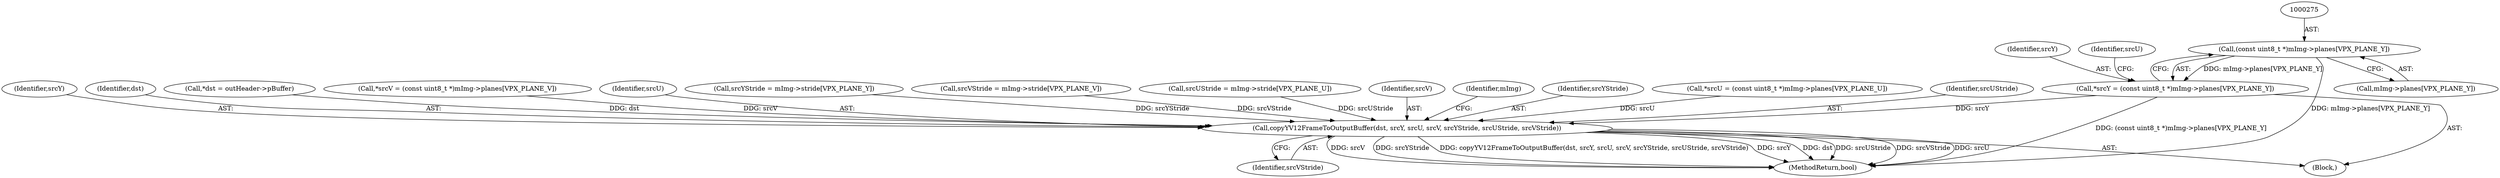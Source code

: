 digraph "0_Android_630ed150f7201ddadb00b8b8ce0c55c4cc6e8742@array" {
"1000274" [label="(Call,(const uint8_t *)mImg->planes[VPX_PLANE_Y])"];
"1000272" [label="(Call,*srcY = (const uint8_t *)mImg->planes[VPX_PLANE_Y])"];
"1000325" [label="(Call,copyYV12FrameToOutputBuffer(dst, srcY, srcU, srcV, srcYStride, srcUStride, srcVStride))"];
"1000330" [label="(Identifier,srcYStride)"];
"1000332" [label="(Identifier,srcVStride)"];
"1000282" [label="(Call,*srcU = (const uint8_t *)mImg->planes[VPX_PLANE_U])"];
"1000273" [label="(Identifier,srcY)"];
"1000283" [label="(Identifier,srcU)"];
"1000276" [label="(Call,mImg->planes[VPX_PLANE_Y])"];
"1000331" [label="(Identifier,srcUStride)"];
"1000325" [label="(Call,copyYV12FrameToOutputBuffer(dst, srcY, srcU, srcV, srcYStride, srcUStride, srcVStride))"];
"1000327" [label="(Identifier,srcY)"];
"1000326" [label="(Identifier,dst)"];
"1000266" [label="(Call,*dst = outHeader->pBuffer)"];
"1000292" [label="(Call,*srcV = (const uint8_t *)mImg->planes[VPX_PLANE_V])"];
"1000328" [label="(Identifier,srcU)"];
"1000302" [label="(Call,srcYStride = mImg->stride[VPX_PLANE_Y])"];
"1000318" [label="(Call,srcVStride = mImg->stride[VPX_PLANE_V])"];
"1000272" [label="(Call,*srcY = (const uint8_t *)mImg->planes[VPX_PLANE_Y])"];
"1000264" [label="(Block,)"];
"1000310" [label="(Call,srcUStride = mImg->stride[VPX_PLANE_U])"];
"1000329" [label="(Identifier,srcV)"];
"1000411" [label="(MethodReturn,bool)"];
"1000274" [label="(Call,(const uint8_t *)mImg->planes[VPX_PLANE_Y])"];
"1000346" [label="(Identifier,mImg)"];
"1000274" -> "1000272"  [label="AST: "];
"1000274" -> "1000276"  [label="CFG: "];
"1000275" -> "1000274"  [label="AST: "];
"1000276" -> "1000274"  [label="AST: "];
"1000272" -> "1000274"  [label="CFG: "];
"1000274" -> "1000411"  [label="DDG: mImg->planes[VPX_PLANE_Y]"];
"1000274" -> "1000272"  [label="DDG: mImg->planes[VPX_PLANE_Y]"];
"1000272" -> "1000264"  [label="AST: "];
"1000273" -> "1000272"  [label="AST: "];
"1000283" -> "1000272"  [label="CFG: "];
"1000272" -> "1000411"  [label="DDG: (const uint8_t *)mImg->planes[VPX_PLANE_Y]"];
"1000272" -> "1000325"  [label="DDG: srcY"];
"1000325" -> "1000264"  [label="AST: "];
"1000325" -> "1000332"  [label="CFG: "];
"1000326" -> "1000325"  [label="AST: "];
"1000327" -> "1000325"  [label="AST: "];
"1000328" -> "1000325"  [label="AST: "];
"1000329" -> "1000325"  [label="AST: "];
"1000330" -> "1000325"  [label="AST: "];
"1000331" -> "1000325"  [label="AST: "];
"1000332" -> "1000325"  [label="AST: "];
"1000346" -> "1000325"  [label="CFG: "];
"1000325" -> "1000411"  [label="DDG: dst"];
"1000325" -> "1000411"  [label="DDG: srcUStride"];
"1000325" -> "1000411"  [label="DDG: srcVStride"];
"1000325" -> "1000411"  [label="DDG: srcU"];
"1000325" -> "1000411"  [label="DDG: srcV"];
"1000325" -> "1000411"  [label="DDG: srcYStride"];
"1000325" -> "1000411"  [label="DDG: copyYV12FrameToOutputBuffer(dst, srcY, srcU, srcV, srcYStride, srcUStride, srcVStride)"];
"1000325" -> "1000411"  [label="DDG: srcY"];
"1000266" -> "1000325"  [label="DDG: dst"];
"1000282" -> "1000325"  [label="DDG: srcU"];
"1000292" -> "1000325"  [label="DDG: srcV"];
"1000302" -> "1000325"  [label="DDG: srcYStride"];
"1000310" -> "1000325"  [label="DDG: srcUStride"];
"1000318" -> "1000325"  [label="DDG: srcVStride"];
}
